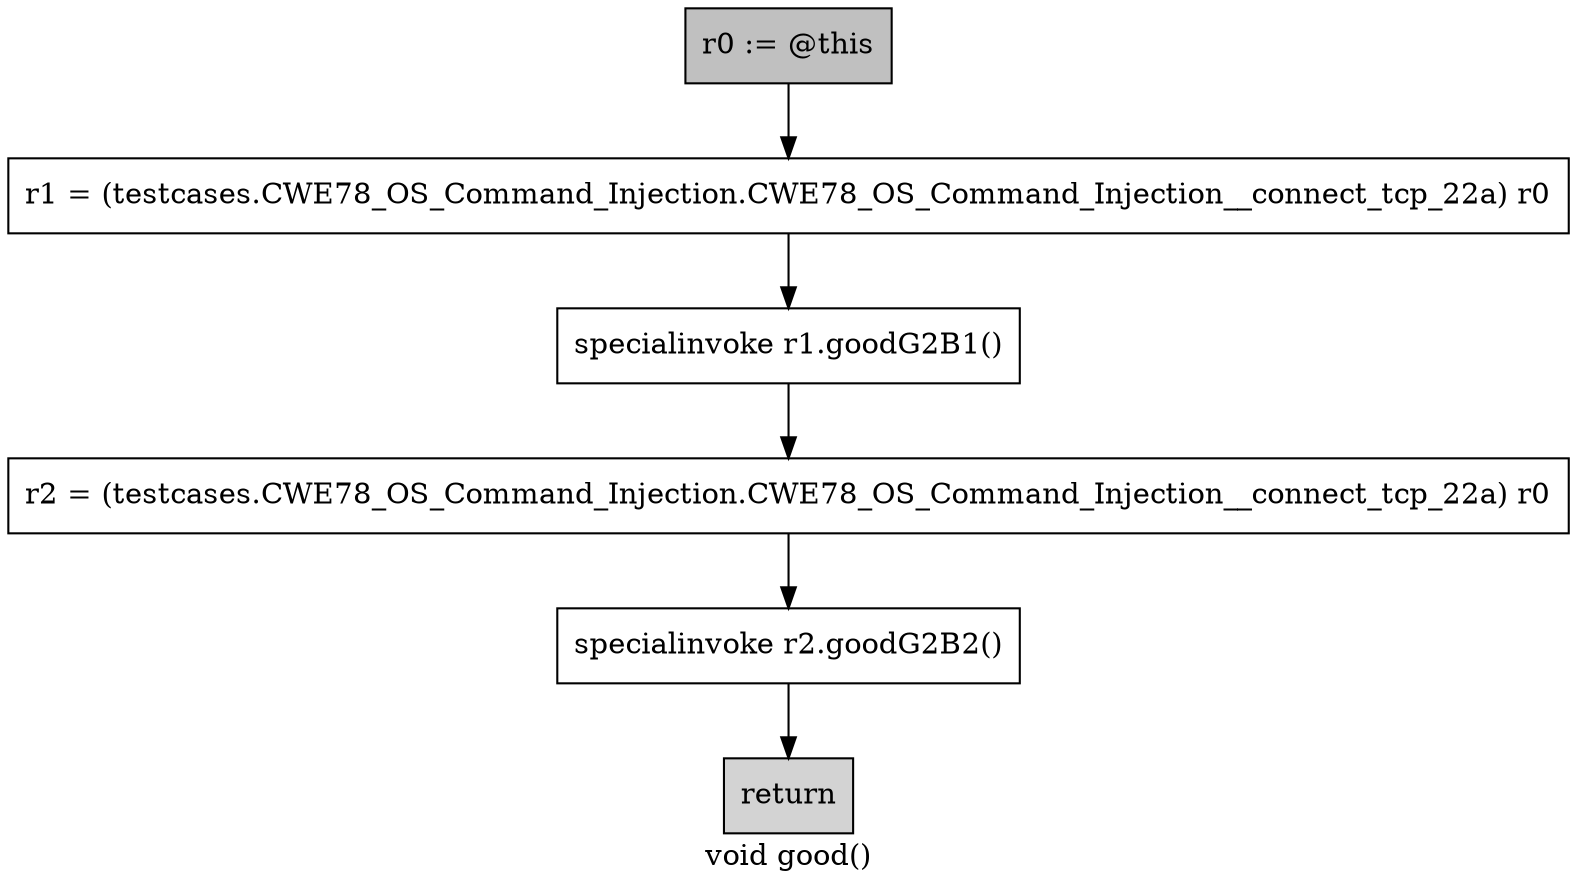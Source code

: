 digraph "void good()" {
    label="void good()";
    node [shape=box];
    "0" [style=filled,fillcolor=gray,label="r0 := @this",];
    "1" [label="r1 = (testcases.CWE78_OS_Command_Injection.CWE78_OS_Command_Injection__connect_tcp_22a) r0",];
    "0"->"1";
    "2" [label="specialinvoke r1.goodG2B1()",];
    "1"->"2";
    "3" [label="r2 = (testcases.CWE78_OS_Command_Injection.CWE78_OS_Command_Injection__connect_tcp_22a) r0",];
    "2"->"3";
    "4" [label="specialinvoke r2.goodG2B2()",];
    "3"->"4";
    "5" [style=filled,fillcolor=lightgray,label="return",];
    "4"->"5";
}
